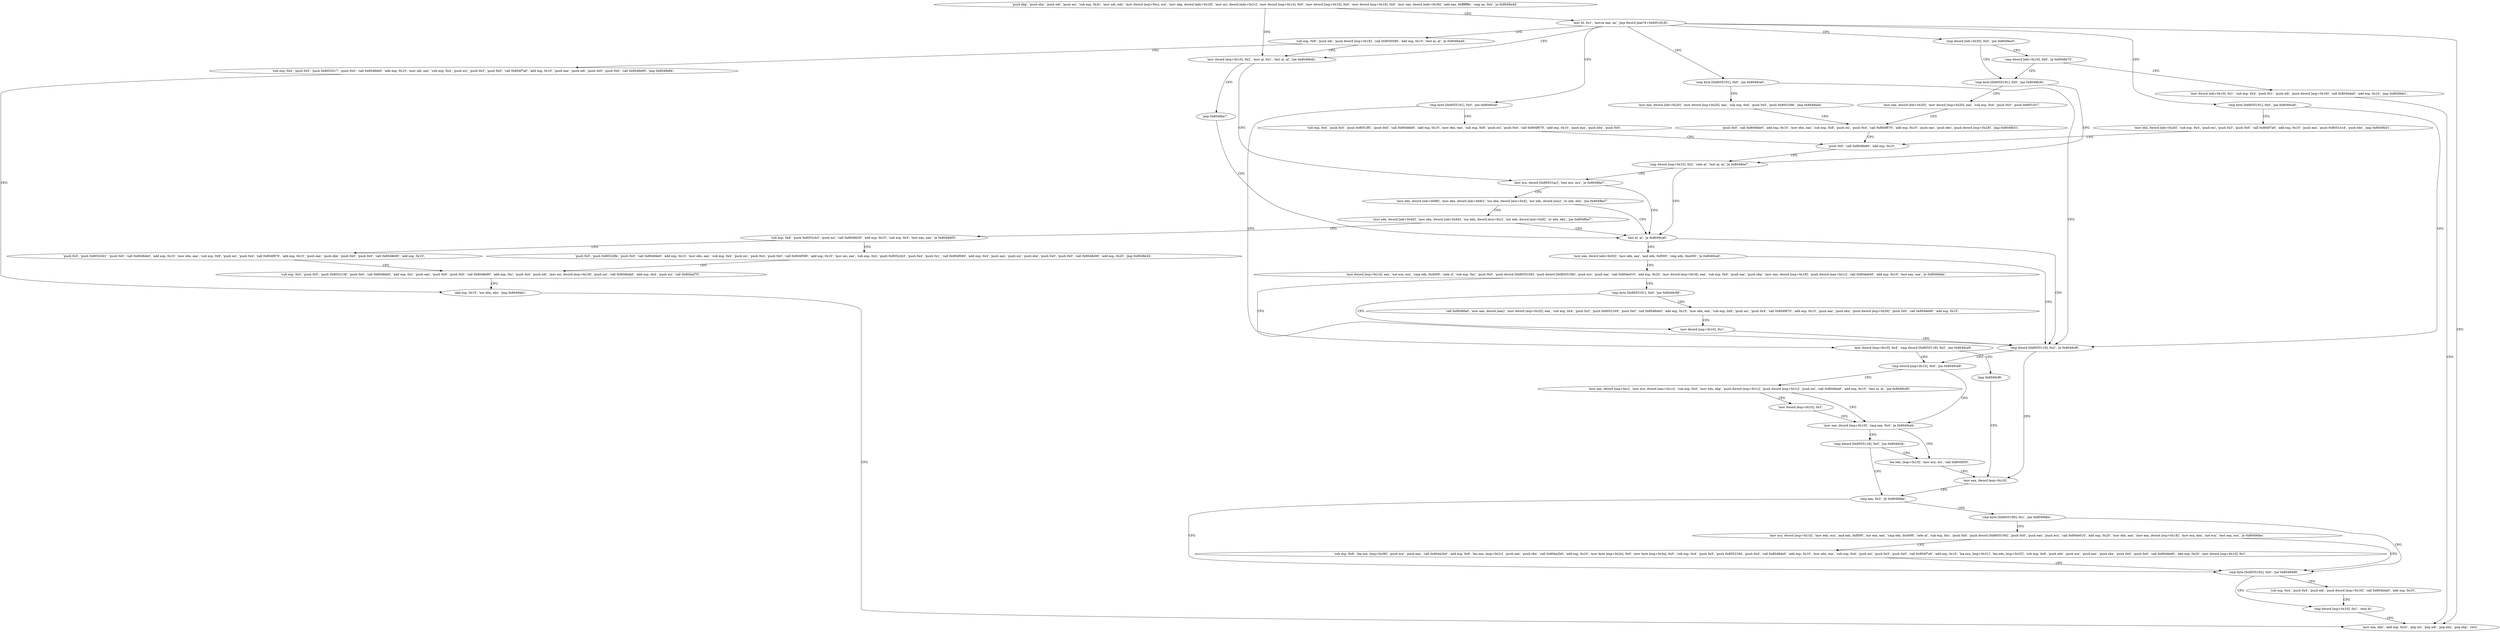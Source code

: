digraph "func" {
"134519232" [label = "'push ebp', 'push ebx', 'push edi', 'push esi', 'sub esp, 0x3c', 'mov edi, edx', 'mov dword [esp+0xc], ecx', 'mov ebp, dword [edx+0x18]', 'mov esi, dword [edx+0x1c]', 'mov dword [esp+0x14], 0x0', 'mov dword [esp+0x10], 0x0', 'mov dword [esp+0x18], 0x0', 'mov eax, dword [edx+0x38]', 'add eax, 0xfffffffe', 'cmp ax, 0xb', 'ja 0x8049a4d', " ]
"134519373" [label = "'mov dword [esp+0x10], 0x2', 'mov al, 0x1', 'test al, al', 'jne 0x8049b4b', " ]
"134519287" [label = "'mov bl, 0x1', 'movzx eax, ax', 'jmp dword [eax*4+0x8051818]', " ]
"134519627" [label = "'mov ecx, dword [0x80551ac]', 'test ecx, ecx', 'je 0x8049be7', " ]
"134519391" [label = "'jmp 0x8049be7', " ]
"134519299" [label = "'sub esp, 0x8', 'push edi', 'push dword [esp+0x18]', 'call 0x8050580', 'add esp, 0x10', 'test al, al', 'je 0x8049a4d', " ]
"134519396" [label = "'cmp byte [0x8055191], 0x0', 'jne 0x8049ca0', " ]
"134519428" [label = "'cmp byte [0x8055191], 0x0', 'jne 0x8049ca0', " ]
"134519472" [label = "'cmp dword [edi+0x30], 0x0', 'jne 0x8049ac0', " ]
"134519548" [label = "'cmp byte [0x8055191], 0x0', 'jne 0x8049ca0', " ]
"134520289" [label = "'mov eax, ebx', 'add esp, 0x3c', 'pop esi', 'pop edi', 'pop ebx', 'pop ebp', 'retn', " ]
"134519783" [label = "'test al, al', 'je 0x8049ca0', " ]
"134519641" [label = "'mov edx, dword [edi+0x98]', 'mov ebx, dword [edi+0x9c]', 'xor ebx, dword [ecx+0x4]', 'xor edx, dword [ecx]', 'or edx, ebx', 'jne 0x8049be7', " ]
"134519319" [label = "'sub esp, 0x4', 'push 0x5', 'push 0x8052017', 'push 0x0', 'call 0x8048de0', 'add esp, 0x10', 'mov edi, eax', 'sub esp, 0x4', 'push esi', 'push 0x3', 'push 0x0', 'call 0x804f7a0', 'add esp, 0x10', 'push eax', 'push edi', 'push 0x0', 'push 0x0', 'call 0x8048e90', 'jmp 0x8049e6b', " ]
"134519968" [label = "'cmp dword [0x8055118], 0x2', 'je 0x8049cf6', " ]
"134519409" [label = "'mov eax, dword [edi+0x20]', 'mov dword [esp+0x20], eax', 'sub esp, 0x4', 'push 0x5', 'push 0x8051fd8', 'jmp 0x8049ada', " ]
"134519441" [label = "'mov ebx, dword [edi+0x20]', 'sub esp, 0x4', 'push esi', 'push 0x3', 'push 0x0', 'call 0x804f7a0', 'add esp, 0x10', 'push eax', 'push 0x8051e1d', 'push ebx', 'jmp 0x8049b31', " ]
"134519488" [label = "'cmp byte [0x8055191], 0x0', 'jne 0x8049b3b', " ]
"134519478" [label = "'cmp dword [edi+0x10], 0x0', 'je 0x8049e75', " ]
"134519561" [label = "'sub esp, 0x4', 'push 0x5', 'push 0x8051ff1', 'push 0x0', 'call 0x8048de0', 'add esp, 0x10', 'mov ebx, eax', 'sub esp, 0x8', 'push esi', 'push 0x4', 'call 0x804f670', 'add esp, 0x10', 'push eax', 'push ebx', 'push 0x0', " ]
"134519791" [label = "'mov eax, dword [edi+0x50]', 'mov edx, eax', 'and edx, 0xf000', 'cmp edx, 0xa000', 'je 0x8049ca0', " ]
"134519662" [label = "'mov edx, dword [edi+0x40]', 'mov ebx, dword [edi+0x44]', 'xor ebx, dword [ecx+0xc]', 'xor edx, dword [ecx+0x8]', 'or edx, ebx', 'jne 0x8049be7', " ]
"134520427" [label = "'add esp, 0x10', 'xor ebx, ebx', 'jmp 0x8049de1', " ]
"134520054" [label = "'mov eax, dword [esp+0x10]', " ]
"134519977" [label = "'cmp dword [esp+0x10], 0x4', 'jne 0x8049cd9', " ]
"134519514" [label = "'push 0x0', 'call 0x8048de0', 'add esp, 0x10', 'mov ebx, eax', 'sub esp, 0x8', 'push esi', 'push 0x4', 'call 0x804f670', 'add esp, 0x10', 'push eax', 'push ebx', 'push dword [esp+0x28]', 'jmp 0x8049b31', " ]
"134519601" [label = "'push 0x0', 'call 0x8048e90', 'add esp, 0x10', " ]
"134519611" [label = "'cmp dword [esp+0x10], 0x2', 'sete al', 'test al, al', 'je 0x8049be7', " ]
"134519497" [label = "'mov eax, dword [edi+0x20]', 'mov dword [esp+0x20], eax', 'sub esp, 0x4', 'push 0x5', 'push 0x8051fc7', " ]
"134520437" [label = "'mov dword [edi+0x10], 0x1', 'sub esp, 0x4', 'push 0x1', 'push edi', 'push dword [esp+0x18]', 'call 0x804bda0', 'add esp, 0x10', 'jmp 0x8049de1', " ]
"134519814" [label = "'mov dword [esp+0x14], eax', 'xor ecx, ecx', 'cmp edx, 0x4000', 'sete cl', 'sub esp, 0xc', 'push 0x0', 'push dword [0x8055194]', 'push dword [0x8055198]', 'push ecx', 'push eax', 'call 0x804e010', 'add esp, 0x20', 'mov dword [esp+0x18], eax', 'sub esp, 0x4', 'push eax', 'push ebp', 'mov eax, dword [esp+0x18]', 'push dword [eax+0x1c]', 'call 0x804a040', 'add esp, 0x10', 'test eax, eax', 'je 0x8049deb', " ]
"134519678" [label = "'sub esp, 0x8', 'push 0x8052cb3', 'push esi', 'call 0x8048d30', 'add esp, 0x10', 'sub esp, 0x4', 'test eax, eax', 'je 0x8049e05', " ]
"134520058" [label = "'cmp eax, 0x3', 'jb 0x8049dbe', " ]
"134520025" [label = "'mov eax, dword [esp+0x10]', 'cmp eax, 0x4', 'je 0x8049ceb', " ]
"134519984" [label = "'mov eax, dword [esp+0xc]', 'mov ecx, dword [eax+0x1c]', 'sub esp, 0x4', 'mov edx, ebp', 'push dword [esp+0x1c]', 'push dword [esp+0x1c]', 'push esi', 'call 0x8049ea0', 'add esp, 0x10', 'test al, al', 'jne 0x8049cd9', " ]
"134520299" [label = "'mov dword [esp+0x10], 0x4', 'cmp dword [0x8055118], 0x2', 'jne 0x8049ca9', " ]
"134519888" [label = "'cmp byte [0x8055191], 0x0', 'jne 0x8049c98', " ]
"134520325" [label = "'push 0x5', 'push 0x80520d1', 'push 0x0', 'call 0x8048de0', 'add esp, 0x10', 'mov ebx, eax', 'sub esp, 0x8', 'push esi', 'push 0x4', 'call 0x804f670', 'add esp, 0x10', 'push eax', 'push ebx', 'push 0x0', 'push 0x0', 'call 0x8048e90', 'add esp, 0x10', " ]
"134519706" [label = "'push 0x5', 'push 0x80520fe', 'push 0x0', 'call 0x8048de0', 'add esp, 0x10', 'mov ebx, eax', 'sub esp, 0x4', 'push esi', 'push 0x4', 'push 0x0', 'call 0x804f580', 'add esp, 0x10', 'mov esi, eax', 'sub esp, 0x4', 'push 0x8052cb3', 'push 0x4', 'push 0x1', 'call 0x804f580', 'add esp, 0x4', 'push eax', 'push esi', 'push ebx', 'push 0x0', 'push 0x0', 'call 0x8048e90', 'add esp, 0x20', 'jmp 0x8049e34', " ]
"134520254" [label = "'cmp byte [0x8055192], 0x0', 'jne 0x8049dd9', " ]
"134520281" [label = "'cmp dword [esp+0x10], 0x1', 'seta bl', " ]
"134520263" [label = "'sub esp, 0x4', 'push 0x4', 'push edi', 'push dword [esp+0x18]', 'call 0x804bda0', 'add esp, 0x10', " ]
"134520067" [label = "'cmp byte [0x8055190], 0x1', 'jne 0x8049dbe', " ]
"134520080" [label = "'mov ecx, dword [esp+0x14]', 'mov edx, ecx', 'and edx, 0xf000', 'xor eax, eax', 'cmp edx, 0x4000', 'sete al', 'sub esp, 0xc', 'push 0x0', 'push dword [0x8055194]', 'push 0x0', 'push eax', 'push ecx', 'call 0x804e010', 'add esp, 0x20', 'mov ebx, eax', 'mov eax, dword [esp+0x18]', 'mov ecx, ebx', 'not ecx', 'test eax, ecx', 'je 0x8049dbe', " ]
"134520043" [label = "'lea edx, [esp+0x10]', 'mov ecx, esi', 'call 0x8049f30', " ]
"134520034" [label = "'cmp dword [0x8055118], 0x0', 'jne 0x8049cfa', " ]
"134520017" [label = "'mov dword [esp+0x10], 0x3', " ]
"134520320" [label = "'jmp 0x8049cf6', " ]
"134519960" [label = "'mov dword [esp+0x10], 0x1', " ]
"134519897" [label = "'call 0x8048fa0', 'mov eax, dword [eax]', 'mov dword [esp+0x20], eax', 'sub esp, 0x4', 'push 0x5', 'push 0x8052169', 'push 0x0', 'call 0x8048de0', 'add esp, 0x10', 'mov ebx, eax', 'sub esp, 0x8', 'push esi', 'push 0x4', 'call 0x804f670', 'add esp, 0x10', 'push eax', 'push ebx', 'push dword [esp+0x28]', 'push 0x0', 'call 0x8048e90', 'add esp, 0x10', " ]
"134520372" [label = "'sub esp, 0x4', 'push 0x5', 'push 0x8052138', 'push 0x0', 'call 0x8048de0', 'add esp, 0xc', 'push eax', 'push 0x0', 'push 0x0', 'call 0x8048e90', 'add esp, 0xc', 'push 0x4', 'push edi', 'mov esi, dword [esp+0x18]', 'push esi', 'call 0x804bda0', 'add esp, 0x4', 'push esi', 'call 0x804ad70', " ]
"134520140" [label = "'sub esp, 0x8', 'lea ecx, [esp+0x38]', 'push ecx', 'push eax', 'call 0x804a2b0', 'add esp, 0x8', 'lea eax, [esp+0x2c]', 'push eax', 'push ebx', 'call 0x804a2b0', 'add esp, 0x10', 'mov byte [esp+0x2e], 0x0', 'mov byte [esp+0x3a], 0x0', 'sub esp, 0x4', 'push 0x5', 'push 0x8052184', 'push 0x0', 'call 0x8048de0', 'add esp, 0x10', 'mov ebx, eax', 'sub esp, 0x4', 'push esi', 'push 0x3', 'push 0x0', 'call 0x804f7a0', 'add esp, 0x10', 'lea ecx, [esp+0x31]', 'lea edx, [esp+0x25]', 'sub esp, 0x8', 'push edx', 'push ecx', 'push eax', 'push ebx', 'push 0x0', 'push 0x0', 'call 0x8048e90', 'add esp, 0x20', 'mov dword [esp+0x10], 0x1', " ]
"134519232" -> "134519373" [ label = "CFG" ]
"134519232" -> "134519287" [ label = "CFG" ]
"134519373" -> "134519627" [ label = "CFG" ]
"134519373" -> "134519391" [ label = "CFG" ]
"134519287" -> "134519299" [ label = "CFG" ]
"134519287" -> "134519373" [ label = "CFG" ]
"134519287" -> "134519396" [ label = "CFG" ]
"134519287" -> "134519428" [ label = "CFG" ]
"134519287" -> "134519472" [ label = "CFG" ]
"134519287" -> "134519548" [ label = "CFG" ]
"134519287" -> "134520289" [ label = "CFG" ]
"134519627" -> "134519783" [ label = "CFG" ]
"134519627" -> "134519641" [ label = "CFG" ]
"134519391" -> "134519783" [ label = "CFG" ]
"134519299" -> "134519373" [ label = "CFG" ]
"134519299" -> "134519319" [ label = "CFG" ]
"134519396" -> "134519968" [ label = "CFG" ]
"134519396" -> "134519409" [ label = "CFG" ]
"134519428" -> "134519968" [ label = "CFG" ]
"134519428" -> "134519441" [ label = "CFG" ]
"134519472" -> "134519488" [ label = "CFG" ]
"134519472" -> "134519478" [ label = "CFG" ]
"134519548" -> "134519968" [ label = "CFG" ]
"134519548" -> "134519561" [ label = "CFG" ]
"134519783" -> "134519968" [ label = "CFG" ]
"134519783" -> "134519791" [ label = "CFG" ]
"134519641" -> "134519783" [ label = "CFG" ]
"134519641" -> "134519662" [ label = "CFG" ]
"134519319" -> "134520427" [ label = "CFG" ]
"134519968" -> "134520054" [ label = "CFG" ]
"134519968" -> "134519977" [ label = "CFG" ]
"134519409" -> "134519514" [ label = "CFG" ]
"134519441" -> "134519601" [ label = "CFG" ]
"134519488" -> "134519611" [ label = "CFG" ]
"134519488" -> "134519497" [ label = "CFG" ]
"134519478" -> "134520437" [ label = "CFG" ]
"134519478" -> "134519488" [ label = "CFG" ]
"134519561" -> "134519601" [ label = "CFG" ]
"134519791" -> "134519968" [ label = "CFG" ]
"134519791" -> "134519814" [ label = "CFG" ]
"134519662" -> "134519783" [ label = "CFG" ]
"134519662" -> "134519678" [ label = "CFG" ]
"134520427" -> "134520289" [ label = "CFG" ]
"134520054" -> "134520058" [ label = "CFG" ]
"134519977" -> "134520025" [ label = "CFG" ]
"134519977" -> "134519984" [ label = "CFG" ]
"134519514" -> "134519601" [ label = "CFG" ]
"134519601" -> "134519611" [ label = "CFG" ]
"134519611" -> "134519783" [ label = "CFG" ]
"134519611" -> "134519627" [ label = "CFG" ]
"134519497" -> "134519514" [ label = "CFG" ]
"134520437" -> "134520289" [ label = "CFG" ]
"134519814" -> "134520299" [ label = "CFG" ]
"134519814" -> "134519888" [ label = "CFG" ]
"134519678" -> "134520325" [ label = "CFG" ]
"134519678" -> "134519706" [ label = "CFG" ]
"134520058" -> "134520254" [ label = "CFG" ]
"134520058" -> "134520067" [ label = "CFG" ]
"134520025" -> "134520043" [ label = "CFG" ]
"134520025" -> "134520034" [ label = "CFG" ]
"134519984" -> "134520025" [ label = "CFG" ]
"134519984" -> "134520017" [ label = "CFG" ]
"134520299" -> "134519977" [ label = "CFG" ]
"134520299" -> "134520320" [ label = "CFG" ]
"134519888" -> "134519960" [ label = "CFG" ]
"134519888" -> "134519897" [ label = "CFG" ]
"134520325" -> "134520372" [ label = "CFG" ]
"134519706" -> "134520372" [ label = "CFG" ]
"134520254" -> "134520281" [ label = "CFG" ]
"134520254" -> "134520263" [ label = "CFG" ]
"134520281" -> "134520289" [ label = "CFG" ]
"134520263" -> "134520281" [ label = "CFG" ]
"134520067" -> "134520254" [ label = "CFG" ]
"134520067" -> "134520080" [ label = "CFG" ]
"134520080" -> "134520254" [ label = "CFG" ]
"134520080" -> "134520140" [ label = "CFG" ]
"134520043" -> "134520054" [ label = "CFG" ]
"134520034" -> "134520058" [ label = "CFG" ]
"134520034" -> "134520043" [ label = "CFG" ]
"134520017" -> "134520025" [ label = "CFG" ]
"134520320" -> "134520054" [ label = "CFG" ]
"134519960" -> "134519968" [ label = "CFG" ]
"134519897" -> "134519960" [ label = "CFG" ]
"134520372" -> "134520427" [ label = "CFG" ]
"134520140" -> "134520254" [ label = "CFG" ]
}
